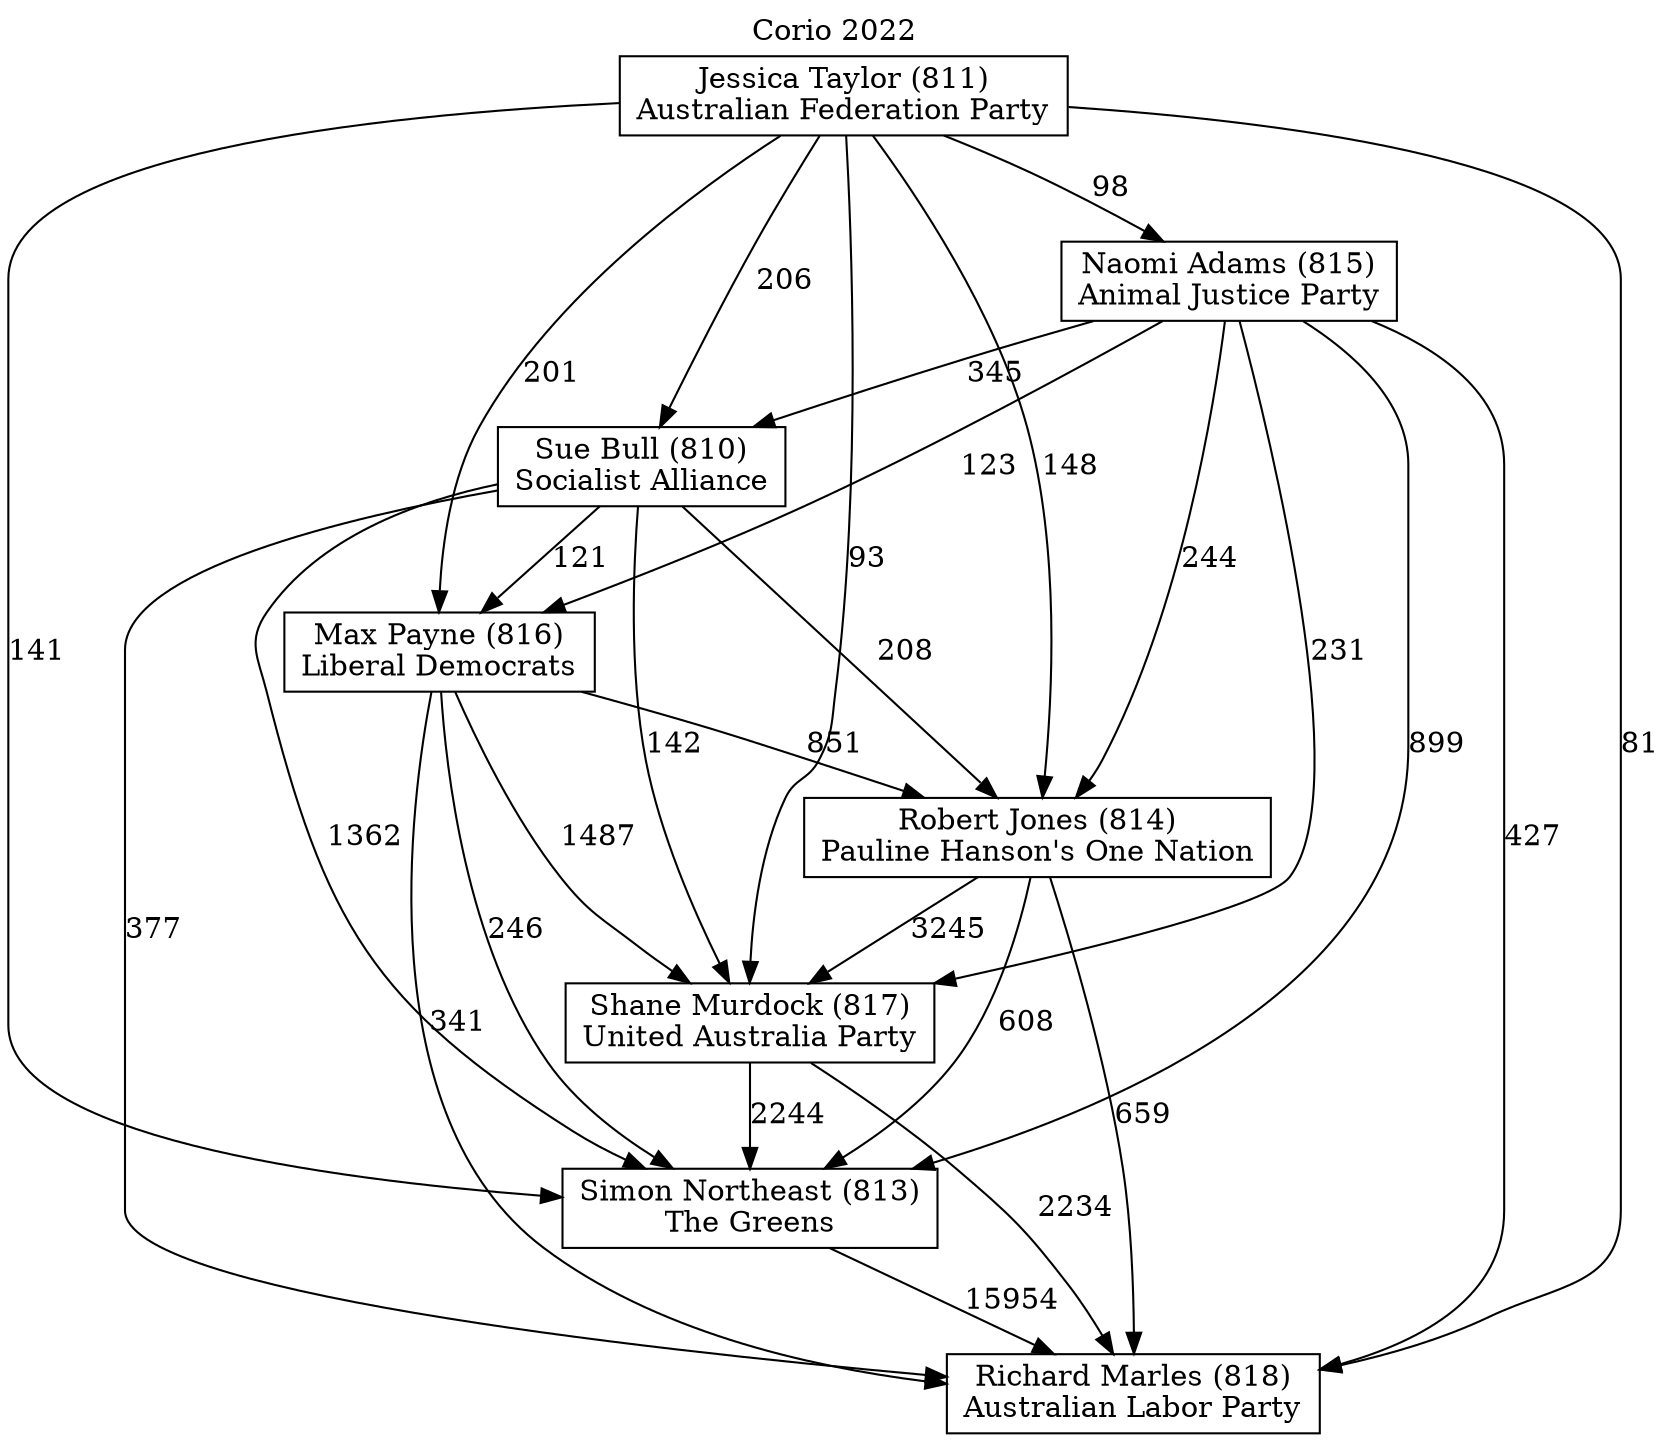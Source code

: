 // House preference flow
digraph "Richard Marles (818)_Corio_2022" {
	graph [label="Corio 2022" labelloc=t mclimit=10]
	node [shape=box]
	"Robert Jones (814)" [label="Robert Jones (814)
Pauline Hanson's One Nation"]
	"Naomi Adams (815)" [label="Naomi Adams (815)
Animal Justice Party"]
	"Richard Marles (818)" [label="Richard Marles (818)
Australian Labor Party"]
	"Simon Northeast (813)" [label="Simon Northeast (813)
The Greens"]
	"Shane Murdock (817)" [label="Shane Murdock (817)
United Australia Party"]
	"Jessica Taylor (811)" [label="Jessica Taylor (811)
Australian Federation Party"]
	"Sue Bull (810)" [label="Sue Bull (810)
Socialist Alliance"]
	"Max Payne (816)" [label="Max Payne (816)
Liberal Democrats"]
	"Robert Jones (814)" -> "Simon Northeast (813)" [label=608]
	"Naomi Adams (815)" -> "Shane Murdock (817)" [label=231]
	"Sue Bull (810)" -> "Richard Marles (818)" [label=377]
	"Naomi Adams (815)" -> "Richard Marles (818)" [label=427]
	"Simon Northeast (813)" -> "Richard Marles (818)" [label=15954]
	"Jessica Taylor (811)" -> "Richard Marles (818)" [label=81]
	"Shane Murdock (817)" -> "Simon Northeast (813)" [label=2244]
	"Max Payne (816)" -> "Shane Murdock (817)" [label=1487]
	"Jessica Taylor (811)" -> "Sue Bull (810)" [label=206]
	"Sue Bull (810)" -> "Simon Northeast (813)" [label=1362]
	"Shane Murdock (817)" -> "Richard Marles (818)" [label=2234]
	"Jessica Taylor (811)" -> "Naomi Adams (815)" [label=98]
	"Jessica Taylor (811)" -> "Shane Murdock (817)" [label=93]
	"Jessica Taylor (811)" -> "Simon Northeast (813)" [label=141]
	"Robert Jones (814)" -> "Richard Marles (818)" [label=659]
	"Max Payne (816)" -> "Richard Marles (818)" [label=341]
	"Jessica Taylor (811)" -> "Max Payne (816)" [label=201]
	"Jessica Taylor (811)" -> "Robert Jones (814)" [label=148]
	"Naomi Adams (815)" -> "Simon Northeast (813)" [label=899]
	"Max Payne (816)" -> "Robert Jones (814)" [label=851]
	"Sue Bull (810)" -> "Shane Murdock (817)" [label=142]
	"Robert Jones (814)" -> "Shane Murdock (817)" [label=3245]
	"Sue Bull (810)" -> "Max Payne (816)" [label=121]
	"Naomi Adams (815)" -> "Sue Bull (810)" [label=345]
	"Sue Bull (810)" -> "Robert Jones (814)" [label=208]
	"Naomi Adams (815)" -> "Max Payne (816)" [label=123]
	"Naomi Adams (815)" -> "Robert Jones (814)" [label=244]
	"Max Payne (816)" -> "Simon Northeast (813)" [label=246]
}
